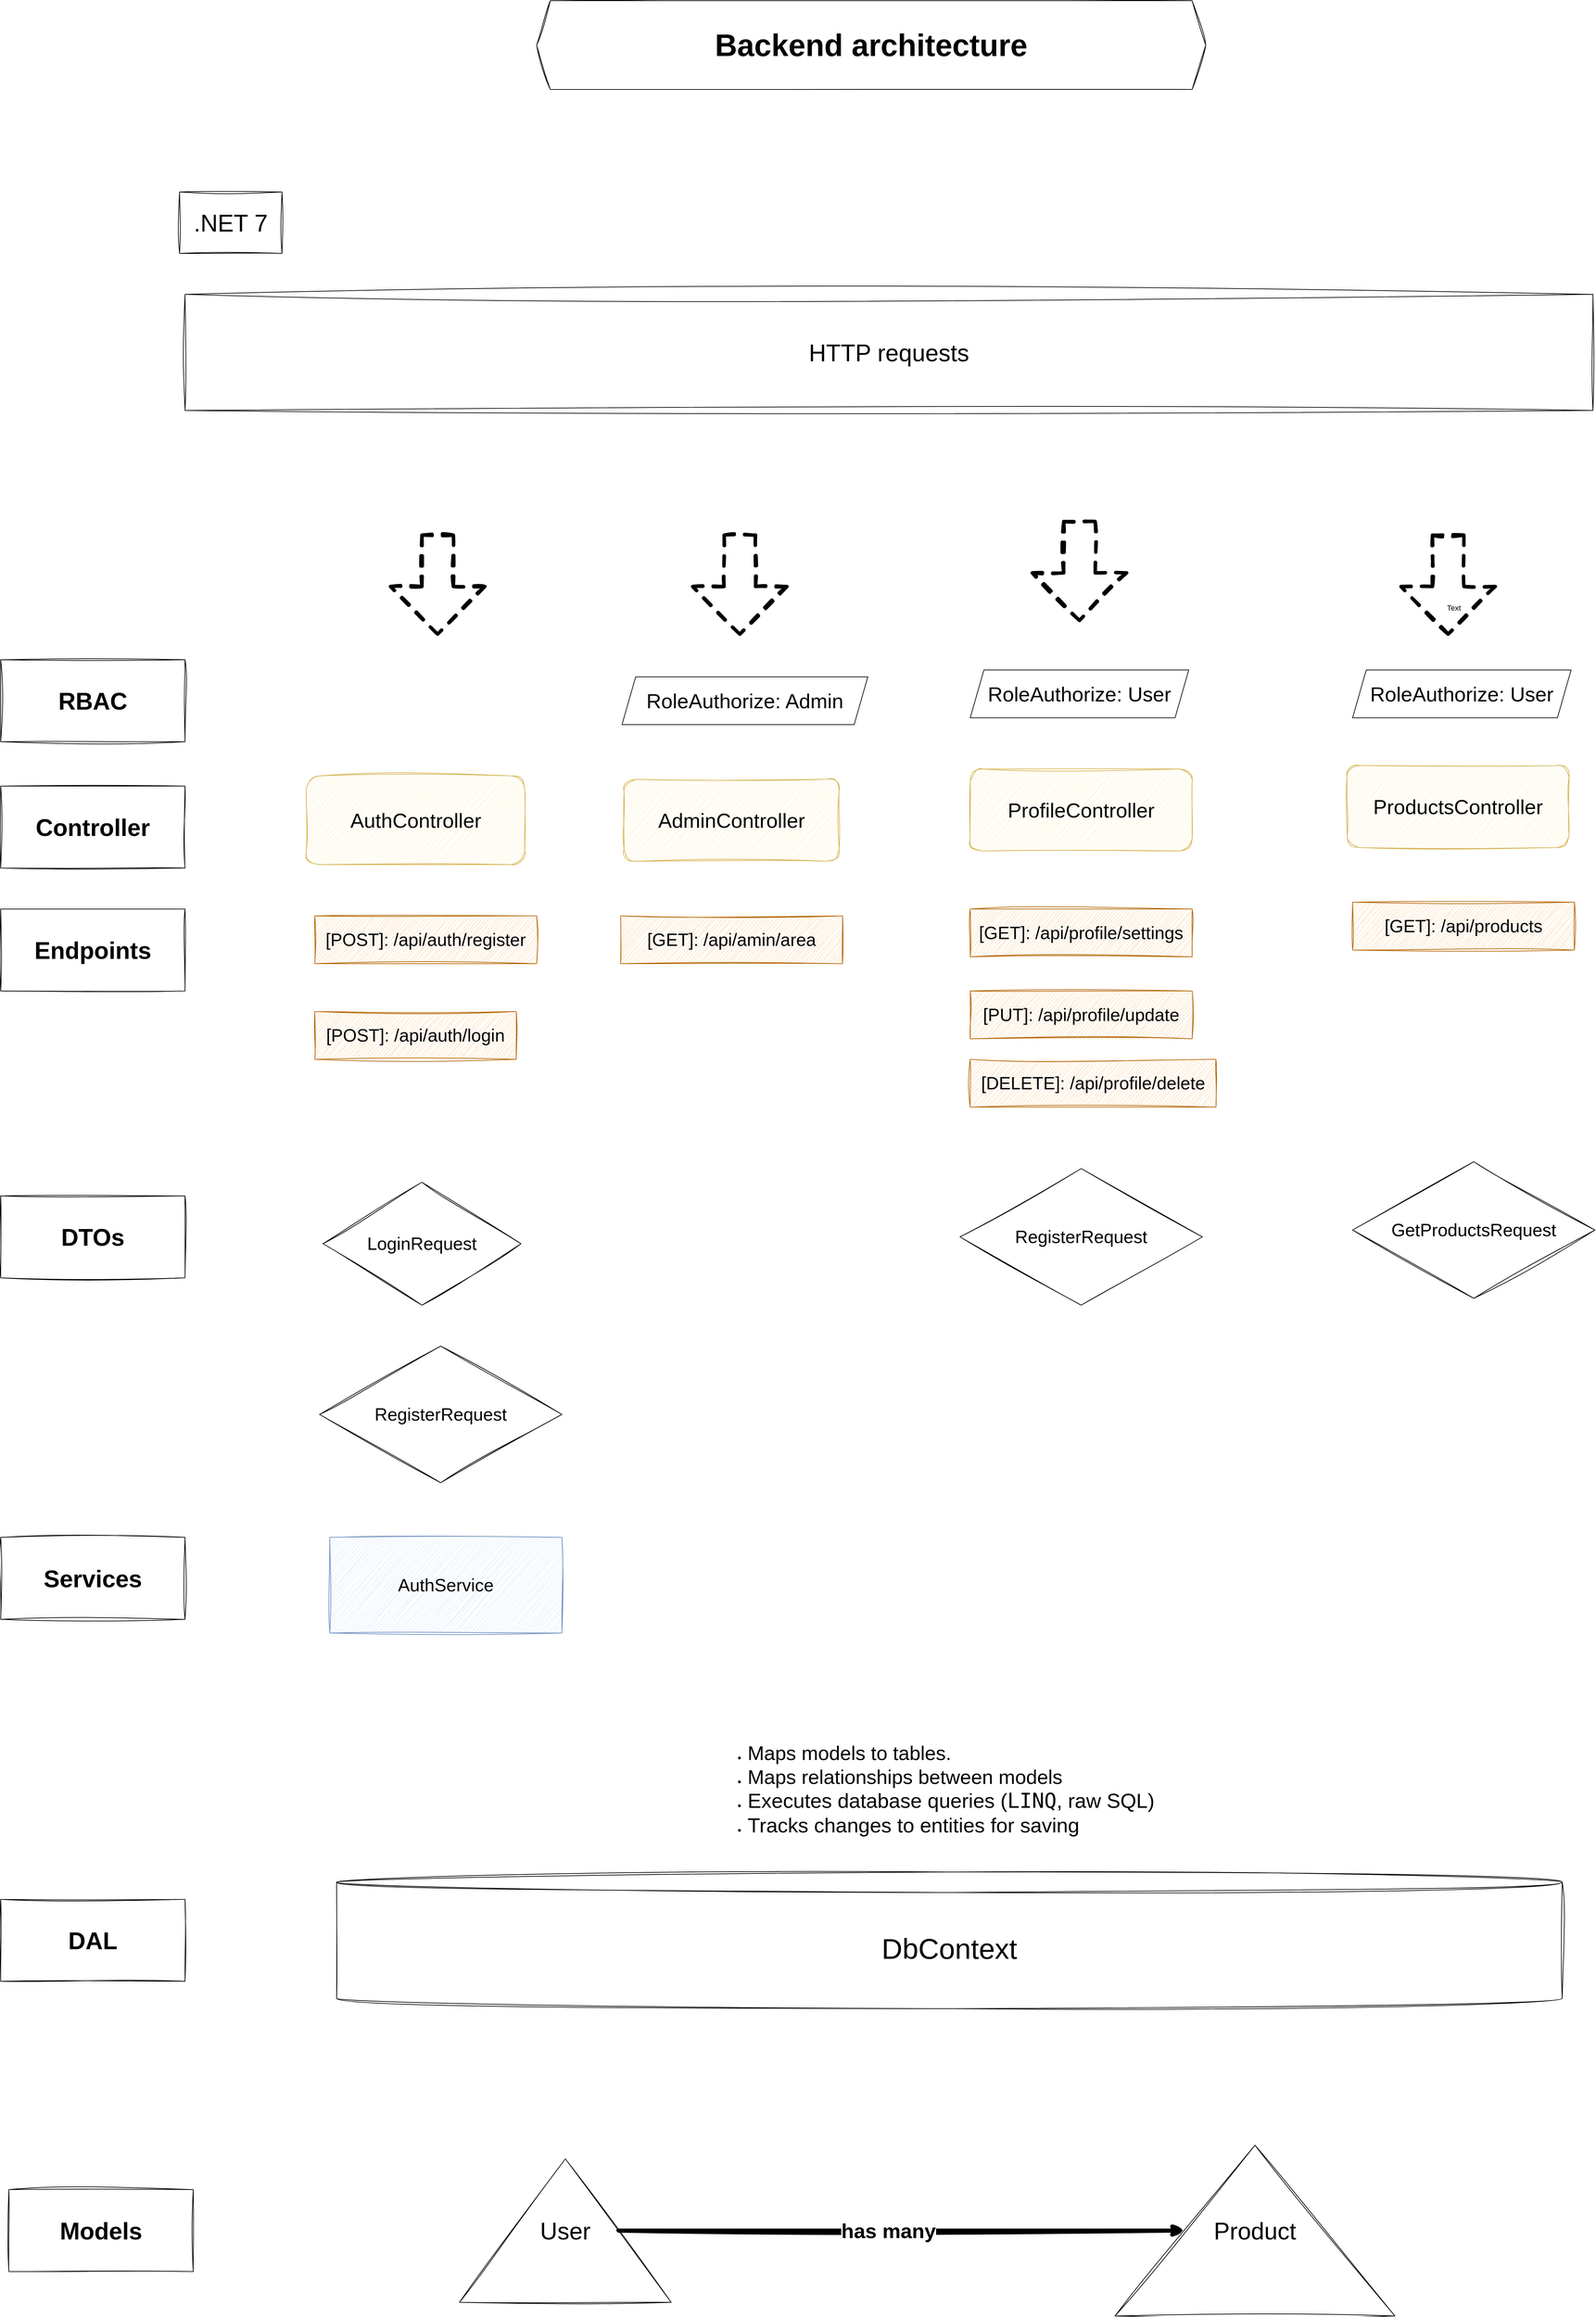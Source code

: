 <mxfile version="24.8.8">
  <diagram name="Page-1" id="TkWE0fHTsVaH-eZPvvB0">
    <mxGraphModel dx="6195" dy="8095" grid="1" gridSize="10" guides="1" tooltips="1" connect="1" arrows="1" fold="1" page="1" pageScale="1" pageWidth="3000" pageHeight="4000" math="0" shadow="0">
      <root>
        <mxCell id="0" />
        <mxCell id="1" parent="0" />
        <mxCell id="MKvbwcuUu4q-yP4E661C-5" value="" style="shape=flexArrow;endArrow=classic;html=1;rounded=0;width=42;endWidth=87.273;endSize=21.577;strokeWidth=5;sketch=1;curveFitting=1;jiggle=2;flowAnimation=1;dashed=1;" edge="1" parent="1">
          <mxGeometry width="50" height="50" relative="1" as="geometry">
            <mxPoint x="1400.57" y="-3120" as="sourcePoint" />
            <mxPoint x="1400.57" y="-2970" as="targetPoint" />
          </mxGeometry>
        </mxCell>
        <mxCell id="MKvbwcuUu4q-yP4E661C-6" value="" style="shape=flexArrow;endArrow=classic;html=1;rounded=0;width=42;endWidth=87.273;endSize=21.577;strokeWidth=5;sketch=1;curveFitting=1;jiggle=2;flowAnimation=1;dashed=1;" edge="1" parent="1">
          <mxGeometry width="50" height="50" relative="1" as="geometry">
            <mxPoint x="1898" y="-3140" as="sourcePoint" />
            <mxPoint x="1898" y="-2990" as="targetPoint" />
          </mxGeometry>
        </mxCell>
        <mxCell id="MKvbwcuUu4q-yP4E661C-7" value="" style="shape=flexArrow;endArrow=classic;html=1;rounded=0;width=42;endWidth=87.273;endSize=21.577;strokeWidth=5;sketch=1;curveFitting=1;jiggle=2;flowAnimation=1;dashed=1;" edge="1" parent="1">
          <mxGeometry width="50" height="50" relative="1" as="geometry">
            <mxPoint x="958" y="-3120" as="sourcePoint" />
            <mxPoint x="958" y="-2970" as="targetPoint" />
          </mxGeometry>
        </mxCell>
        <mxCell id="MKvbwcuUu4q-yP4E661C-10" value="&lt;font style=&quot;font-size: 35px;&quot;&gt;HTTP requests&lt;/font&gt;" style="rounded=0;whiteSpace=wrap;html=1;sketch=1;curveFitting=1;jiggle=2;" vertex="1" parent="1">
          <mxGeometry x="588" y="-3470" width="2062" height="170" as="geometry" />
        </mxCell>
        <mxCell id="MKvbwcuUu4q-yP4E661C-13" value="&lt;font style=&quot;font-size: 30px;&quot;&gt;AuthController&lt;/font&gt;" style="rounded=1;whiteSpace=wrap;html=1;sketch=1;curveFitting=1;jiggle=2;fillColor=#fff2cc;strokeColor=#d6b656;" vertex="1" parent="1">
          <mxGeometry x="765.5" y="-2765" width="320" height="130" as="geometry" />
        </mxCell>
        <mxCell id="MKvbwcuUu4q-yP4E661C-14" value="&lt;font style=&quot;font-size: 30px;&quot;&gt;AdminController&lt;/font&gt;" style="rounded=1;whiteSpace=wrap;html=1;sketch=1;curveFitting=1;jiggle=2;fillColor=#fff2cc;strokeColor=#d6b656;" vertex="1" parent="1">
          <mxGeometry x="1231" y="-2760" width="315" height="120" as="geometry" />
        </mxCell>
        <mxCell id="MKvbwcuUu4q-yP4E661C-15" value="&lt;font style=&quot;font-size: 30px;&quot;&gt;ProfileController&lt;/font&gt;" style="rounded=1;whiteSpace=wrap;html=1;sketch=1;curveFitting=1;jiggle=2;fillColor=#fff2cc;strokeColor=#d6b656;fontSize=26;" vertex="1" parent="1">
          <mxGeometry x="1738" y="-2775" width="325" height="120" as="geometry" />
        </mxCell>
        <mxCell id="MKvbwcuUu4q-yP4E661C-16" value="&lt;font style=&quot;font-size: 26px;&quot;&gt;AuthService&lt;/font&gt;" style="rounded=0;whiteSpace=wrap;html=1;sketch=1;curveFitting=1;jiggle=2;fillColor=#dae8fc;strokeColor=#6c8ebf;" vertex="1" parent="1">
          <mxGeometry x="800" y="-1650" width="340" height="140" as="geometry" />
        </mxCell>
        <mxCell id="MKvbwcuUu4q-yP4E661C-17" value="&lt;font style=&quot;font-size: 42px;&quot;&gt;DbContext&lt;/font&gt;" style="shape=cylinder3;whiteSpace=wrap;html=1;boundedLbl=1;backgroundOutline=1;size=15;sketch=1;curveFitting=1;jiggle=2;" vertex="1" parent="1">
          <mxGeometry x="810" y="-1160" width="1795" height="200" as="geometry" />
        </mxCell>
        <mxCell id="MKvbwcuUu4q-yP4E661C-18" value="&lt;span style=&quot;font-size: 26px;&quot;&gt;[POST]: /api/auth/register&lt;/span&gt;" style="rounded=0;whiteSpace=wrap;html=1;sketch=1;curveFitting=1;jiggle=2;fillColor=#fad7ac;strokeColor=#b46504;" vertex="1" parent="1">
          <mxGeometry x="778" y="-2560" width="325" height="70" as="geometry" />
        </mxCell>
        <mxCell id="MKvbwcuUu4q-yP4E661C-20" value="&lt;font style=&quot;font-size: 45px;&quot;&gt;&lt;b&gt;Backend architecture&lt;/b&gt;&lt;/font&gt;" style="shape=hexagon;perimeter=hexagonPerimeter2;whiteSpace=wrap;html=1;fixedSize=1;sketch=1;curveFitting=1;jiggle=2;" vertex="1" parent="1">
          <mxGeometry x="1103" y="-3900" width="980" height="130" as="geometry" />
        </mxCell>
        <mxCell id="MKvbwcuUu4q-yP4E661C-21" value="&lt;font style=&quot;font-size: 35px;&quot;&gt;.NET 7&lt;/font&gt;" style="rounded=0;whiteSpace=wrap;html=1;sketch=1;curveFitting=1;jiggle=2;" vertex="1" parent="1">
          <mxGeometry x="580" y="-3620" width="150" height="90" as="geometry" />
        </mxCell>
        <mxCell id="MKvbwcuUu4q-yP4E661C-26" value="&lt;span style=&quot;font-size: 26px;&quot;&gt;[POST]: /api/auth/login&lt;/span&gt;" style="rounded=0;whiteSpace=wrap;html=1;sketch=1;curveFitting=1;jiggle=2;fillColor=#fad7ac;strokeColor=#b46504;" vertex="1" parent="1">
          <mxGeometry x="778" y="-2420" width="295" height="70" as="geometry" />
        </mxCell>
        <mxCell id="MKvbwcuUu4q-yP4E661C-27" value="&lt;span style=&quot;font-size: 26px;&quot;&gt;[GET]: /api/profile/settings&lt;/span&gt;" style="rounded=0;whiteSpace=wrap;html=1;sketch=1;curveFitting=1;jiggle=2;fillColor=#fad7ac;strokeColor=#b46504;" vertex="1" parent="1">
          <mxGeometry x="1738" y="-2570" width="325" height="70" as="geometry" />
        </mxCell>
        <mxCell id="MKvbwcuUu4q-yP4E661C-28" value="&lt;span style=&quot;font-size: 26px;&quot;&gt;[PUT]: /api/profile/update&lt;/span&gt;" style="rounded=0;whiteSpace=wrap;html=1;sketch=1;curveFitting=1;jiggle=2;fillColor=#fad7ac;strokeColor=#b46504;" vertex="1" parent="1">
          <mxGeometry x="1738" y="-2450" width="325" height="70" as="geometry" />
        </mxCell>
        <mxCell id="MKvbwcuUu4q-yP4E661C-29" value="&lt;span style=&quot;font-size: 26px;&quot;&gt;[GET]: /api/amin/area&lt;/span&gt;" style="rounded=0;whiteSpace=wrap;html=1;sketch=1;curveFitting=1;jiggle=2;fillColor=#fad7ac;strokeColor=#b46504;" vertex="1" parent="1">
          <mxGeometry x="1226" y="-2560" width="325" height="70" as="geometry" />
        </mxCell>
        <mxCell id="MKvbwcuUu4q-yP4E661C-30" value="&lt;font style=&quot;font-size: 26px;&quot;&gt;LoginRequest&lt;/font&gt;" style="rhombus;whiteSpace=wrap;html=1;fillColor=none;sketch=1;curveFitting=1;jiggle=2;" vertex="1" parent="1">
          <mxGeometry x="790" y="-2170" width="290" height="180" as="geometry" />
        </mxCell>
        <mxCell id="MKvbwcuUu4q-yP4E661C-32" value="&lt;font style=&quot;font-size: 26px;&quot;&gt;RegisterRequest&lt;/font&gt;" style="rhombus;whiteSpace=wrap;html=1;fillColor=none;sketch=1;curveFitting=1;jiggle=2;" vertex="1" parent="1">
          <mxGeometry x="785" y="-1930" width="355" height="200" as="geometry" />
        </mxCell>
        <mxCell id="MKvbwcuUu4q-yP4E661C-33" value="&lt;font style=&quot;font-size: 26px;&quot;&gt;RegisterRequest&lt;/font&gt;" style="rhombus;whiteSpace=wrap;html=1;fillColor=none;sketch=1;curveFitting=1;jiggle=2;" vertex="1" parent="1">
          <mxGeometry x="1723" y="-2190" width="355" height="200" as="geometry" />
        </mxCell>
        <mxCell id="MKvbwcuUu4q-yP4E661C-34" value="&lt;font style=&quot;font-size: 30px;&quot;&gt;RoleAuthorize: Admin&lt;/font&gt;" style="shape=parallelogram;perimeter=parallelogramPerimeter;whiteSpace=wrap;html=1;fixedSize=1;" vertex="1" parent="1">
          <mxGeometry x="1228" y="-2910" width="360" height="70" as="geometry" />
        </mxCell>
        <mxCell id="MKvbwcuUu4q-yP4E661C-35" value="&lt;font style=&quot;font-size: 30px;&quot;&gt;RoleAuthorize: User&lt;/font&gt;" style="shape=parallelogram;perimeter=parallelogramPerimeter;whiteSpace=wrap;html=1;fixedSize=1;" vertex="1" parent="1">
          <mxGeometry x="1738" y="-2920" width="320" height="70" as="geometry" />
        </mxCell>
        <mxCell id="MKvbwcuUu4q-yP4E661C-40" value="&lt;span style=&quot;font-size: 26px;&quot;&gt;[DELETE]: /api/profile/delete&lt;/span&gt;" style="rounded=0;whiteSpace=wrap;html=1;sketch=1;curveFitting=1;jiggle=2;fillColor=#fad7ac;strokeColor=#b46504;" vertex="1" parent="1">
          <mxGeometry x="1738" y="-2350" width="360" height="70" as="geometry" />
        </mxCell>
        <mxCell id="MKvbwcuUu4q-yP4E661C-41" value="&lt;font style=&quot;font-size: 30px;&quot;&gt;ProductsController&lt;/font&gt;" style="rounded=1;whiteSpace=wrap;html=1;sketch=1;curveFitting=1;jiggle=2;fillColor=#fff2cc;strokeColor=#d6b656;fontSize=26;" vertex="1" parent="1">
          <mxGeometry x="2290" y="-2780" width="325" height="120" as="geometry" />
        </mxCell>
        <mxCell id="MKvbwcuUu4q-yP4E661C-42" value="&lt;span style=&quot;font-size: 26px;&quot;&gt;[GET]: /api/products&lt;/span&gt;" style="rounded=0;whiteSpace=wrap;html=1;sketch=1;curveFitting=1;jiggle=2;fillColor=#fad7ac;strokeColor=#b46504;" vertex="1" parent="1">
          <mxGeometry x="2298" y="-2580" width="325" height="70" as="geometry" />
        </mxCell>
        <mxCell id="MKvbwcuUu4q-yP4E661C-44" value="&lt;font style=&quot;font-size: 26px;&quot;&gt;GetProductsRequest&lt;/font&gt;" style="rhombus;whiteSpace=wrap;html=1;fillColor=none;sketch=1;curveFitting=1;jiggle=2;" vertex="1" parent="1">
          <mxGeometry x="2298" y="-2200" width="355" height="200" as="geometry" />
        </mxCell>
        <mxCell id="MKvbwcuUu4q-yP4E661C-45" value="&lt;font style=&quot;font-size: 30px;&quot;&gt;RoleAuthorize: User&lt;/font&gt;" style="shape=parallelogram;perimeter=parallelogramPerimeter;whiteSpace=wrap;html=1;fixedSize=1;" vertex="1" parent="1">
          <mxGeometry x="2298" y="-2920" width="320" height="70" as="geometry" />
        </mxCell>
        <mxCell id="MKvbwcuUu4q-yP4E661C-48" value="&lt;font style=&quot;font-size: 35px;&quot;&gt;&lt;b&gt;RBAC&lt;/b&gt;&lt;/font&gt;" style="rounded=0;whiteSpace=wrap;html=1;sketch=1;curveFitting=1;jiggle=2;" vertex="1" parent="1">
          <mxGeometry x="318" y="-2935" width="270" height="120" as="geometry" />
        </mxCell>
        <mxCell id="MKvbwcuUu4q-yP4E661C-49" value="&lt;font style=&quot;font-size: 35px;&quot;&gt;&lt;b&gt;Controller&lt;/b&gt;&lt;/font&gt;" style="rounded=0;whiteSpace=wrap;html=1;sketch=1;curveFitting=1;jiggle=2;" vertex="1" parent="1">
          <mxGeometry x="318" y="-2750" width="270" height="120" as="geometry" />
        </mxCell>
        <mxCell id="MKvbwcuUu4q-yP4E661C-50" value="&lt;font style=&quot;font-size: 35px;&quot;&gt;&lt;b&gt;Endpoints&lt;/b&gt;&lt;/font&gt;" style="rounded=0;whiteSpace=wrap;html=1;sketch=1;curveFitting=1;jiggle=2;" vertex="1" parent="1">
          <mxGeometry x="318" y="-2570" width="270" height="120" as="geometry" />
        </mxCell>
        <mxCell id="MKvbwcuUu4q-yP4E661C-51" value="&lt;font style=&quot;font-size: 35px;&quot;&gt;&lt;b&gt;DTOs&lt;/b&gt;&lt;/font&gt;" style="rounded=0;whiteSpace=wrap;html=1;sketch=1;curveFitting=1;jiggle=2;" vertex="1" parent="1">
          <mxGeometry x="318" y="-2150" width="270" height="120" as="geometry" />
        </mxCell>
        <mxCell id="MKvbwcuUu4q-yP4E661C-52" value="&lt;font style=&quot;font-size: 35px;&quot;&gt;&lt;b&gt;Services&lt;/b&gt;&lt;/font&gt;" style="rounded=0;whiteSpace=wrap;html=1;sketch=1;curveFitting=1;jiggle=2;" vertex="1" parent="1">
          <mxGeometry x="318" y="-1650" width="270" height="120" as="geometry" />
        </mxCell>
        <mxCell id="MKvbwcuUu4q-yP4E661C-54" value="" style="shape=flexArrow;endArrow=classic;html=1;rounded=0;width=42;endWidth=87.273;endSize=21.577;strokeWidth=5;sketch=1;curveFitting=1;jiggle=2;flowAnimation=1;dashed=1;" edge="1" parent="1">
          <mxGeometry width="50" height="50" relative="1" as="geometry">
            <mxPoint x="2438" y="-3120" as="sourcePoint" />
            <mxPoint x="2438" y="-2970" as="targetPoint" />
          </mxGeometry>
        </mxCell>
        <mxCell id="MKvbwcuUu4q-yP4E661C-55" value="Text" style="edgeLabel;html=1;align=center;verticalAlign=middle;resizable=0;points=[];" vertex="1" connectable="0" parent="MKvbwcuUu4q-yP4E661C-54">
          <mxGeometry x="0.468" y="8" relative="1" as="geometry">
            <mxPoint y="-1" as="offset" />
          </mxGeometry>
        </mxCell>
        <mxCell id="MKvbwcuUu4q-yP4E661C-56" value="&lt;font style=&quot;font-size: 35px;&quot;&gt;&lt;b&gt;DAL&lt;/b&gt;&lt;/font&gt;" style="rounded=0;whiteSpace=wrap;html=1;sketch=1;curveFitting=1;jiggle=2;" vertex="1" parent="1">
          <mxGeometry x="318" y="-1120" width="270" height="120" as="geometry" />
        </mxCell>
        <mxCell id="MKvbwcuUu4q-yP4E661C-57" value="&lt;font style=&quot;font-size: 35px;&quot;&gt;&lt;b&gt;Models&lt;/b&gt;&lt;/font&gt;" style="rounded=0;whiteSpace=wrap;html=1;sketch=1;curveFitting=1;jiggle=2;" vertex="1" parent="1">
          <mxGeometry x="330" y="-695" width="270" height="120" as="geometry" />
        </mxCell>
        <mxCell id="MKvbwcuUu4q-yP4E661C-63" style="edgeStyle=orthogonalEdgeStyle;rounded=0;orthogonalLoop=1;jettySize=auto;html=1;strokeWidth=6;sketch=1;curveFitting=1;jiggle=2;" edge="1" parent="1" source="MKvbwcuUu4q-yP4E661C-58" target="MKvbwcuUu4q-yP4E661C-62">
          <mxGeometry relative="1" as="geometry" />
        </mxCell>
        <mxCell id="MKvbwcuUu4q-yP4E661C-64" value="&lt;font style=&quot;font-size: 30px;&quot;&gt;&lt;b&gt;has many&lt;/b&gt;&lt;/font&gt;" style="edgeLabel;html=1;align=center;verticalAlign=middle;resizable=0;points=[];" vertex="1" connectable="0" parent="MKvbwcuUu4q-yP4E661C-63">
          <mxGeometry x="-0.046" y="9" relative="1" as="geometry">
            <mxPoint x="-1" y="9" as="offset" />
          </mxGeometry>
        </mxCell>
        <mxCell id="MKvbwcuUu4q-yP4E661C-58" value="&lt;font style=&quot;font-size: 35px;&quot;&gt;User&lt;/font&gt;" style="triangle;whiteSpace=wrap;html=1;strokeWidth=1;sketch=1;curveFitting=1;jiggle=2;direction=north;" vertex="1" parent="1">
          <mxGeometry x="990" y="-740" width="310" height="210" as="geometry" />
        </mxCell>
        <mxCell id="MKvbwcuUu4q-yP4E661C-62" value="&lt;font style=&quot;font-size: 35px;&quot;&gt;Product&lt;/font&gt;" style="triangle;whiteSpace=wrap;html=1;strokeWidth=1;sketch=1;curveFitting=1;jiggle=2;direction=north;" vertex="1" parent="1">
          <mxGeometry x="1950" y="-760" width="410" height="250" as="geometry" />
        </mxCell>
        <mxCell id="MKvbwcuUu4q-yP4E661C-66" value="&lt;div&gt;&lt;br&gt;&lt;/div&gt;&lt;ul&gt;&lt;li&gt;&lt;span style=&quot;font-size: 29px;&quot;&gt;Maps models to tables.&lt;/span&gt;&lt;/li&gt;&lt;li&gt;&lt;span style=&quot;font-size: 29px;&quot;&gt;Maps relationships between models&lt;/span&gt;&lt;/li&gt;&lt;li&gt;&lt;font style=&quot;font-size: 30px;&quot;&gt;Executes database queries (&lt;code&gt;LINQ&lt;/code&gt;, raw SQL)&lt;/font&gt;&lt;/li&gt;&lt;li&gt;&lt;font style=&quot;font-size: 30px;&quot;&gt;&lt;span style=&quot;text-align: center;&quot;&gt;Tracks changes to entities for saving&lt;/span&gt;&lt;/font&gt;&lt;/li&gt;&lt;/ul&gt;" style="text;strokeColor=none;fillColor=none;html=1;whiteSpace=wrap;verticalAlign=middle;overflow=hidden;" vertex="1" parent="1">
          <mxGeometry x="1370" y="-1380" width="780" height="180" as="geometry" />
        </mxCell>
      </root>
    </mxGraphModel>
  </diagram>
</mxfile>
